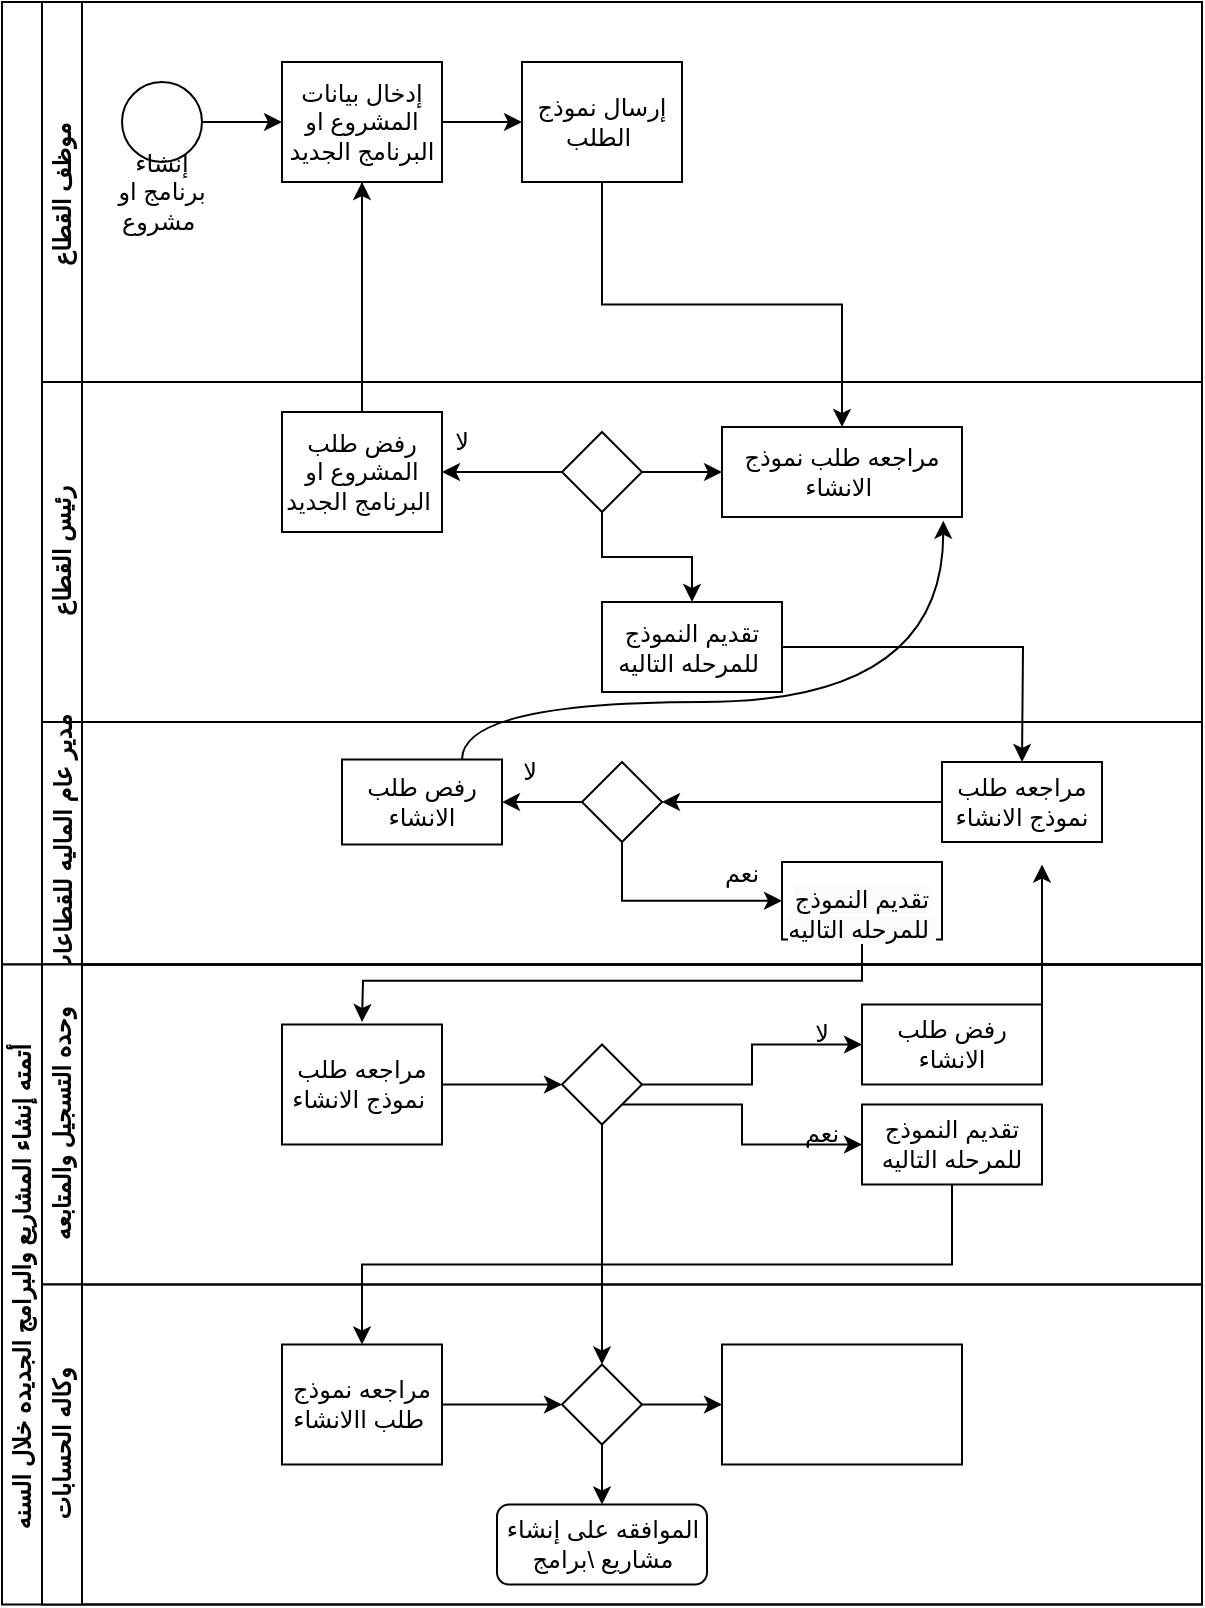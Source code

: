<mxfile version="21.6.9" type="github">
  <diagram id="prtHgNgQTEPvFCAcTncT" name="Page-1">
    <mxGraphModel dx="794" dy="432" grid="1" gridSize="10" guides="1" tooltips="1" connect="1" arrows="1" fold="1" page="1" pageScale="1" pageWidth="827" pageHeight="1169" math="0" shadow="0">
      <root>
        <mxCell id="0" />
        <mxCell id="1" parent="0" />
        <mxCell id="dNxyNK7c78bLwvsdeMH5-19" value="" style="swimlane;html=1;childLayout=stackLayout;resizeParent=1;resizeParentMax=0;horizontal=0;startSize=20;horizontalStack=0;rounded=0;" parent="1" vertex="1">
          <mxGeometry x="120" y="120" width="600" height="481.25" as="geometry" />
        </mxCell>
        <mxCell id="dNxyNK7c78bLwvsdeMH5-27" value="" style="edgeStyle=orthogonalEdgeStyle;rounded=0;orthogonalLoop=1;jettySize=auto;html=1;dashed=1;endArrow=none;endFill=0;" parent="dNxyNK7c78bLwvsdeMH5-19" source="dNxyNK7c78bLwvsdeMH5-24" target="dNxyNK7c78bLwvsdeMH5-26" edge="1">
          <mxGeometry relative="1" as="geometry" />
        </mxCell>
        <mxCell id="dNxyNK7c78bLwvsdeMH5-20" value="موظف القطاع&amp;nbsp;" style="swimlane;html=1;startSize=20;horizontal=0;rounded=0;" parent="dNxyNK7c78bLwvsdeMH5-19" vertex="1">
          <mxGeometry x="20" width="580" height="190" as="geometry" />
        </mxCell>
        <mxCell id="dNxyNK7c78bLwvsdeMH5-25" value="" style="edgeStyle=orthogonalEdgeStyle;rounded=0;orthogonalLoop=1;jettySize=auto;html=1;" parent="dNxyNK7c78bLwvsdeMH5-20" source="dNxyNK7c78bLwvsdeMH5-23" target="dNxyNK7c78bLwvsdeMH5-24" edge="1">
          <mxGeometry relative="1" as="geometry" />
        </mxCell>
        <mxCell id="dNxyNK7c78bLwvsdeMH5-23" value="" style="ellipse;whiteSpace=wrap;html=1;rounded=0;" parent="dNxyNK7c78bLwvsdeMH5-20" vertex="1">
          <mxGeometry x="40" y="40" width="40" height="40" as="geometry" />
        </mxCell>
        <mxCell id="rvNUNP5nha5gO_ySzuQB-44" value="" style="edgeStyle=orthogonalEdgeStyle;rounded=0;orthogonalLoop=1;jettySize=auto;html=1;" edge="1" parent="dNxyNK7c78bLwvsdeMH5-20" source="dNxyNK7c78bLwvsdeMH5-24" target="dNxyNK7c78bLwvsdeMH5-30">
          <mxGeometry relative="1" as="geometry" />
        </mxCell>
        <mxCell id="dNxyNK7c78bLwvsdeMH5-24" value="إدخال بيانات المشروع او البرنامج الجديد" style="rounded=0;whiteSpace=wrap;html=1;fontFamily=Helvetica;fontSize=12;fontColor=#000000;align=center;" parent="dNxyNK7c78bLwvsdeMH5-20" vertex="1">
          <mxGeometry x="120" y="30" width="80" height="60" as="geometry" />
        </mxCell>
        <mxCell id="dNxyNK7c78bLwvsdeMH5-30" value="إرسال نموذج الطلب&amp;nbsp;" style="rounded=0;whiteSpace=wrap;html=1;fontFamily=Helvetica;fontSize=12;fontColor=#000000;align=center;" parent="dNxyNK7c78bLwvsdeMH5-20" vertex="1">
          <mxGeometry x="240" y="30" width="80" height="60" as="geometry" />
        </mxCell>
        <mxCell id="rvNUNP5nha5gO_ySzuQB-38" value="إنشاء برنامج او مشروع&amp;nbsp;" style="text;html=1;strokeColor=none;fillColor=none;align=center;verticalAlign=middle;whiteSpace=wrap;rounded=0;" vertex="1" parent="dNxyNK7c78bLwvsdeMH5-20">
          <mxGeometry x="30" y="80" width="60" height="30" as="geometry" />
        </mxCell>
        <mxCell id="dNxyNK7c78bLwvsdeMH5-21" value="رئيس القطاع" style="swimlane;html=1;startSize=20;horizontal=0;rounded=0;" parent="dNxyNK7c78bLwvsdeMH5-19" vertex="1">
          <mxGeometry x="20" y="190" width="580" height="170" as="geometry" />
        </mxCell>
        <mxCell id="dNxyNK7c78bLwvsdeMH5-29" value="" style="edgeStyle=orthogonalEdgeStyle;rounded=0;orthogonalLoop=1;jettySize=auto;html=1;endArrow=classic;endFill=1;entryX=1;entryY=0.5;entryDx=0;entryDy=0;exitX=0;exitY=0.5;exitDx=0;exitDy=0;" parent="dNxyNK7c78bLwvsdeMH5-21" source="dNxyNK7c78bLwvsdeMH5-28" target="dNxyNK7c78bLwvsdeMH5-26" edge="1">
          <mxGeometry relative="1" as="geometry" />
        </mxCell>
        <mxCell id="dNxyNK7c78bLwvsdeMH5-26" value="رفض طلب المشروع او البرنامج الجديد&amp;nbsp;" style="rounded=0;whiteSpace=wrap;html=1;fontFamily=Helvetica;fontSize=12;fontColor=#000000;align=center;" parent="dNxyNK7c78bLwvsdeMH5-21" vertex="1">
          <mxGeometry x="120" y="15" width="80" height="60" as="geometry" />
        </mxCell>
        <mxCell id="rvNUNP5nha5gO_ySzuQB-55" value="" style="edgeStyle=orthogonalEdgeStyle;rounded=0;orthogonalLoop=1;jettySize=auto;html=1;" edge="1" parent="dNxyNK7c78bLwvsdeMH5-21" source="dNxyNK7c78bLwvsdeMH5-28" target="dNxyNK7c78bLwvsdeMH5-34">
          <mxGeometry relative="1" as="geometry" />
        </mxCell>
        <mxCell id="rvNUNP5nha5gO_ySzuQB-58" value="" style="edgeStyle=orthogonalEdgeStyle;rounded=0;orthogonalLoop=1;jettySize=auto;html=1;" edge="1" parent="dNxyNK7c78bLwvsdeMH5-21" source="dNxyNK7c78bLwvsdeMH5-28" target="rvNUNP5nha5gO_ySzuQB-40">
          <mxGeometry relative="1" as="geometry" />
        </mxCell>
        <mxCell id="dNxyNK7c78bLwvsdeMH5-28" value="" style="rhombus;whiteSpace=wrap;html=1;fontFamily=Helvetica;fontSize=12;fontColor=#000000;align=center;rounded=0;" parent="dNxyNK7c78bLwvsdeMH5-21" vertex="1">
          <mxGeometry x="260" y="25" width="40" height="40" as="geometry" />
        </mxCell>
        <mxCell id="rvNUNP5nha5gO_ySzuQB-40" value="مراجعه طلب نموذج الانشاء&amp;nbsp;" style="whiteSpace=wrap;html=1;fontColor=#000000;rounded=0;" vertex="1" parent="dNxyNK7c78bLwvsdeMH5-21">
          <mxGeometry x="340" y="22.5" width="120" height="45" as="geometry" />
        </mxCell>
        <mxCell id="rvNUNP5nha5gO_ySzuQB-49" value="لا" style="text;html=1;strokeColor=none;fillColor=none;align=center;verticalAlign=middle;whiteSpace=wrap;rounded=0;" vertex="1" parent="dNxyNK7c78bLwvsdeMH5-21">
          <mxGeometry x="180" y="15" width="60" height="30" as="geometry" />
        </mxCell>
        <mxCell id="dNxyNK7c78bLwvsdeMH5-34" value="تقديم النموذج للمرحله التاليه&amp;nbsp;" style="rounded=0;whiteSpace=wrap;html=1;fontFamily=Helvetica;fontSize=12;fontColor=#000000;align=center;" parent="dNxyNK7c78bLwvsdeMH5-21" vertex="1">
          <mxGeometry x="280" y="110" width="90" height="45" as="geometry" />
        </mxCell>
        <mxCell id="rvNUNP5nha5gO_ySzuQB-45" style="edgeStyle=orthogonalEdgeStyle;rounded=0;orthogonalLoop=1;jettySize=auto;html=1;exitX=0.5;exitY=1;exitDx=0;exitDy=0;" edge="1" parent="dNxyNK7c78bLwvsdeMH5-19" source="dNxyNK7c78bLwvsdeMH5-30" target="rvNUNP5nha5gO_ySzuQB-40">
          <mxGeometry relative="1" as="geometry" />
        </mxCell>
        <mxCell id="rvNUNP5nha5gO_ySzuQB-48" value="" style="edgeStyle=orthogonalEdgeStyle;rounded=0;orthogonalLoop=1;jettySize=auto;html=1;" edge="1" parent="dNxyNK7c78bLwvsdeMH5-19" source="dNxyNK7c78bLwvsdeMH5-26" target="dNxyNK7c78bLwvsdeMH5-24">
          <mxGeometry relative="1" as="geometry" />
        </mxCell>
        <mxCell id="dNxyNK7c78bLwvsdeMH5-22" value="مدير عام الماليه للقطاعات&amp;nbsp;" style="swimlane;html=1;startSize=20;horizontal=0;rounded=0;" parent="dNxyNK7c78bLwvsdeMH5-19" vertex="1">
          <mxGeometry x="20" y="360" width="580" height="121.25" as="geometry">
            <mxRectangle x="20" y="240" width="430" height="30" as="alternateBounds" />
          </mxGeometry>
        </mxCell>
        <mxCell id="rvNUNP5nha5gO_ySzuQB-56" value="مراجعه طلب نموذج الانشاء" style="rounded=0;whiteSpace=wrap;html=1;fontFamily=Helvetica;fontSize=12;fontColor=#000000;align=center;" vertex="1" parent="dNxyNK7c78bLwvsdeMH5-22">
          <mxGeometry x="450" y="20" width="80" height="40" as="geometry" />
        </mxCell>
        <mxCell id="dNxyNK7c78bLwvsdeMH5-38" style="edgeStyle=orthogonalEdgeStyle;rounded=0;orthogonalLoop=1;jettySize=auto;html=1;endArrow=classic;endFill=1;exitX=0;exitY=0.5;exitDx=0;exitDy=0;entryX=1;entryY=0.5;entryDx=0;entryDy=0;" parent="dNxyNK7c78bLwvsdeMH5-22" source="rvNUNP5nha5gO_ySzuQB-56" target="dNxyNK7c78bLwvsdeMH5-36" edge="1">
          <mxGeometry relative="1" as="geometry">
            <Array as="points" />
            <mxPoint x="450" y="60" as="sourcePoint" />
            <mxPoint x="225" y="50" as="targetPoint" />
          </mxGeometry>
        </mxCell>
        <mxCell id="rvNUNP5nha5gO_ySzuQB-66" value="" style="edgeStyle=orthogonalEdgeStyle;rounded=0;orthogonalLoop=1;jettySize=auto;html=1;" edge="1" parent="dNxyNK7c78bLwvsdeMH5-22" source="dNxyNK7c78bLwvsdeMH5-36" target="rvNUNP5nha5gO_ySzuQB-65">
          <mxGeometry relative="1" as="geometry" />
        </mxCell>
        <mxCell id="dNxyNK7c78bLwvsdeMH5-36" value="" style="rhombus;whiteSpace=wrap;html=1;fontFamily=Helvetica;fontSize=12;fontColor=#000000;align=center;rounded=0;" parent="dNxyNK7c78bLwvsdeMH5-22" vertex="1">
          <mxGeometry x="270" y="20" width="40" height="40" as="geometry" />
        </mxCell>
        <mxCell id="rvNUNP5nha5gO_ySzuQB-65" value="رفص طلب الانشاء" style="whiteSpace=wrap;html=1;fontColor=#000000;rounded=0;" vertex="1" parent="dNxyNK7c78bLwvsdeMH5-22">
          <mxGeometry x="150" y="18.75" width="80" height="42.5" as="geometry" />
        </mxCell>
        <mxCell id="rvNUNP5nha5gO_ySzuQB-67" value="لا" style="text;html=1;strokeColor=none;fillColor=none;align=center;verticalAlign=middle;whiteSpace=wrap;rounded=0;" vertex="1" parent="dNxyNK7c78bLwvsdeMH5-22">
          <mxGeometry x="214" y="10" width="60" height="30" as="geometry" />
        </mxCell>
        <mxCell id="rvNUNP5nha5gO_ySzuQB-77" style="edgeStyle=orthogonalEdgeStyle;rounded=0;orthogonalLoop=1;jettySize=auto;html=1;exitX=0.5;exitY=1;exitDx=0;exitDy=0;" edge="1" parent="dNxyNK7c78bLwvsdeMH5-22" source="rvNUNP5nha5gO_ySzuQB-72">
          <mxGeometry relative="1" as="geometry">
            <mxPoint x="160" y="150" as="targetPoint" />
          </mxGeometry>
        </mxCell>
        <mxCell id="rvNUNP5nha5gO_ySzuQB-72" value="&lt;br&gt;&lt;span style=&quot;color: rgb(0, 0, 0); font-family: Helvetica; font-size: 12px; font-style: normal; font-variant-ligatures: normal; font-variant-caps: normal; letter-spacing: normal; orphans: 2; text-align: center; text-indent: 0px; text-transform: none; widows: 2; word-spacing: 0px; -webkit-text-stroke-width: 0px; background-color: rgb(251, 251, 251); text-decoration-thickness: initial; text-decoration-style: initial; text-decoration-color: initial; float: none; display: inline !important;&quot;&gt;تقديم النموذج للمرحله التاليه&amp;nbsp;&lt;/span&gt;&lt;br&gt;" style="rounded=0;whiteSpace=wrap;html=1;" vertex="1" parent="dNxyNK7c78bLwvsdeMH5-22">
          <mxGeometry x="370" y="70" width="80" height="38.75" as="geometry" />
        </mxCell>
        <mxCell id="rvNUNP5nha5gO_ySzuQB-73" style="edgeStyle=orthogonalEdgeStyle;rounded=0;orthogonalLoop=1;jettySize=auto;html=1;entryX=0;entryY=0.5;entryDx=0;entryDy=0;exitX=0.5;exitY=1;exitDx=0;exitDy=0;" edge="1" parent="dNxyNK7c78bLwvsdeMH5-22" source="dNxyNK7c78bLwvsdeMH5-36" target="rvNUNP5nha5gO_ySzuQB-72">
          <mxGeometry relative="1" as="geometry">
            <mxPoint x="290" y="70" as="sourcePoint" />
          </mxGeometry>
        </mxCell>
        <mxCell id="rvNUNP5nha5gO_ySzuQB-74" value="نعم" style="text;html=1;strokeColor=none;fillColor=none;align=center;verticalAlign=middle;whiteSpace=wrap;rounded=0;" vertex="1" parent="dNxyNK7c78bLwvsdeMH5-22">
          <mxGeometry x="320" y="61.25" width="60" height="30" as="geometry" />
        </mxCell>
        <mxCell id="rvNUNP5nha5gO_ySzuQB-57" value="" style="edgeStyle=orthogonalEdgeStyle;rounded=0;orthogonalLoop=1;jettySize=auto;html=1;" edge="1" parent="dNxyNK7c78bLwvsdeMH5-19" source="dNxyNK7c78bLwvsdeMH5-34">
          <mxGeometry relative="1" as="geometry">
            <mxPoint x="510" y="380" as="targetPoint" />
          </mxGeometry>
        </mxCell>
        <mxCell id="rvNUNP5nha5gO_ySzuQB-89" style="edgeStyle=orthogonalEdgeStyle;orthogonalLoop=1;jettySize=auto;html=1;exitX=0.75;exitY=0;exitDx=0;exitDy=0;entryX=0.922;entryY=1.041;entryDx=0;entryDy=0;entryPerimeter=0;curved=1;rounded=0;" edge="1" parent="dNxyNK7c78bLwvsdeMH5-19" source="rvNUNP5nha5gO_ySzuQB-65" target="rvNUNP5nha5gO_ySzuQB-40">
          <mxGeometry relative="1" as="geometry">
            <Array as="points">
              <mxPoint x="230" y="350" />
              <mxPoint x="471" y="350" />
            </Array>
          </mxGeometry>
        </mxCell>
        <mxCell id="rvNUNP5nha5gO_ySzuQB-2" value="أتمته إنشاء المشاريع والبرامج الجديده خلال السنه&amp;nbsp;&lt;br&gt;" style="swimlane;html=1;childLayout=stackLayout;resizeParent=1;resizeParentMax=0;horizontal=0;startSize=20;horizontalStack=0;rounded=0;" vertex="1" parent="1">
          <mxGeometry x="120" y="601.25" width="600" height="320" as="geometry">
            <mxRectangle x="120" y="600" width="40" height="230" as="alternateBounds" />
          </mxGeometry>
        </mxCell>
        <mxCell id="rvNUNP5nha5gO_ySzuQB-59" value="وحده التسجيل والمتابعه" style="swimlane;html=1;startSize=20;horizontal=0;rounded=0;" vertex="1" parent="rvNUNP5nha5gO_ySzuQB-2">
          <mxGeometry x="20" width="580" height="160" as="geometry" />
        </mxCell>
        <mxCell id="rvNUNP5nha5gO_ySzuQB-60" value="" style="edgeStyle=orthogonalEdgeStyle;rounded=0;orthogonalLoop=1;jettySize=auto;html=1;endArrow=classic;endFill=1;" edge="1" parent="rvNUNP5nha5gO_ySzuQB-59" source="rvNUNP5nha5gO_ySzuQB-61" target="rvNUNP5nha5gO_ySzuQB-62">
          <mxGeometry relative="1" as="geometry" />
        </mxCell>
        <mxCell id="rvNUNP5nha5gO_ySzuQB-61" value="مراجعه طلب نموذج الانشاء&amp;nbsp;" style="rounded=0;whiteSpace=wrap;html=1;fontFamily=Helvetica;fontSize=12;fontColor=#000000;align=center;" vertex="1" parent="rvNUNP5nha5gO_ySzuQB-59">
          <mxGeometry x="120" y="30" width="80" height="60" as="geometry" />
        </mxCell>
        <mxCell id="rvNUNP5nha5gO_ySzuQB-79" value="" style="edgeStyle=orthogonalEdgeStyle;rounded=0;orthogonalLoop=1;jettySize=auto;html=1;" edge="1" parent="rvNUNP5nha5gO_ySzuQB-59" source="rvNUNP5nha5gO_ySzuQB-62" target="rvNUNP5nha5gO_ySzuQB-78">
          <mxGeometry relative="1" as="geometry" />
        </mxCell>
        <mxCell id="rvNUNP5nha5gO_ySzuQB-62" value="" style="rhombus;whiteSpace=wrap;html=1;fontFamily=Helvetica;fontSize=12;fontColor=#000000;align=center;rounded=0;" vertex="1" parent="rvNUNP5nha5gO_ySzuQB-59">
          <mxGeometry x="260" y="40" width="40" height="40" as="geometry" />
        </mxCell>
        <mxCell id="rvNUNP5nha5gO_ySzuQB-90" style="edgeStyle=orthogonalEdgeStyle;rounded=0;orthogonalLoop=1;jettySize=auto;html=1;exitX=1;exitY=0;exitDx=0;exitDy=0;" edge="1" parent="rvNUNP5nha5gO_ySzuQB-59" source="rvNUNP5nha5gO_ySzuQB-78">
          <mxGeometry relative="1" as="geometry">
            <mxPoint x="500" y="-50" as="targetPoint" />
          </mxGeometry>
        </mxCell>
        <mxCell id="rvNUNP5nha5gO_ySzuQB-78" value="رفض طلب الانشاء" style="whiteSpace=wrap;html=1;fontColor=#000000;rounded=0;" vertex="1" parent="rvNUNP5nha5gO_ySzuQB-59">
          <mxGeometry x="410" y="20" width="90" height="40" as="geometry" />
        </mxCell>
        <mxCell id="rvNUNP5nha5gO_ySzuQB-84" value="لا" style="text;html=1;strokeColor=none;fillColor=none;align=center;verticalAlign=middle;whiteSpace=wrap;rounded=0;" vertex="1" parent="rvNUNP5nha5gO_ySzuQB-59">
          <mxGeometry x="360" y="20" width="60" height="30" as="geometry" />
        </mxCell>
        <mxCell id="rvNUNP5nha5gO_ySzuQB-85" value="نعم" style="text;html=1;strokeColor=none;fillColor=none;align=center;verticalAlign=middle;whiteSpace=wrap;rounded=0;" vertex="1" parent="rvNUNP5nha5gO_ySzuQB-59">
          <mxGeometry x="360" y="70" width="60" height="30" as="geometry" />
        </mxCell>
        <mxCell id="rvNUNP5nha5gO_ySzuQB-86" value="" style="edgeStyle=orthogonalEdgeStyle;rounded=0;orthogonalLoop=1;jettySize=auto;html=1;exitX=1;exitY=1;exitDx=0;exitDy=0;" edge="1" parent="rvNUNP5nha5gO_ySzuQB-59" source="rvNUNP5nha5gO_ySzuQB-62">
          <mxGeometry relative="1" as="geometry">
            <mxPoint x="410" y="90" as="targetPoint" />
            <mxPoint x="430" y="670" as="sourcePoint" />
            <Array as="points">
              <mxPoint x="350" y="70" />
              <mxPoint x="350" y="90" />
            </Array>
          </mxGeometry>
        </mxCell>
        <mxCell id="rvNUNP5nha5gO_ySzuQB-87" value="تقديم النموذج للمرحله التاليه" style="rounded=0;whiteSpace=wrap;html=1;" vertex="1" parent="rvNUNP5nha5gO_ySzuQB-59">
          <mxGeometry x="410" y="70" width="90" height="40" as="geometry" />
        </mxCell>
        <mxCell id="rvNUNP5nha5gO_ySzuQB-14" value="وكاله الحسابات" style="swimlane;html=1;startSize=20;horizontal=0;rounded=0;" vertex="1" parent="rvNUNP5nha5gO_ySzuQB-2">
          <mxGeometry x="20" y="160" width="580" height="160" as="geometry" />
        </mxCell>
        <mxCell id="rvNUNP5nha5gO_ySzuQB-15" value="" style="edgeStyle=orthogonalEdgeStyle;rounded=0;orthogonalLoop=1;jettySize=auto;html=1;endArrow=classic;endFill=1;" edge="1" parent="rvNUNP5nha5gO_ySzuQB-14" source="rvNUNP5nha5gO_ySzuQB-16" target="rvNUNP5nha5gO_ySzuQB-17">
          <mxGeometry relative="1" as="geometry" />
        </mxCell>
        <mxCell id="rvNUNP5nha5gO_ySzuQB-16" value="مراجعه نموذج طلب االانشاء&amp;nbsp;" style="rounded=0;whiteSpace=wrap;html=1;fontFamily=Helvetica;fontSize=12;fontColor=#000000;align=center;" vertex="1" parent="rvNUNP5nha5gO_ySzuQB-14">
          <mxGeometry x="120" y="30" width="80" height="60" as="geometry" />
        </mxCell>
        <mxCell id="rvNUNP5nha5gO_ySzuQB-94" value="" style="edgeStyle=orthogonalEdgeStyle;rounded=0;orthogonalLoop=1;jettySize=auto;html=1;" edge="1" parent="rvNUNP5nha5gO_ySzuQB-14" source="rvNUNP5nha5gO_ySzuQB-17" target="rvNUNP5nha5gO_ySzuQB-93">
          <mxGeometry relative="1" as="geometry" />
        </mxCell>
        <mxCell id="rvNUNP5nha5gO_ySzuQB-17" value="" style="rhombus;whiteSpace=wrap;html=1;fontFamily=Helvetica;fontSize=12;fontColor=#000000;align=center;rounded=0;" vertex="1" parent="rvNUNP5nha5gO_ySzuQB-14">
          <mxGeometry x="260" y="40" width="40" height="40" as="geometry" />
        </mxCell>
        <mxCell id="rvNUNP5nha5gO_ySzuQB-92" value="الموافقه على إنشاء مشاريع \برامج" style="rounded=1;whiteSpace=wrap;html=1;" vertex="1" parent="rvNUNP5nha5gO_ySzuQB-14">
          <mxGeometry x="227.5" y="110" width="105" height="40" as="geometry" />
        </mxCell>
        <mxCell id="rvNUNP5nha5gO_ySzuQB-5" style="edgeStyle=orthogonalEdgeStyle;rounded=0;orthogonalLoop=1;jettySize=auto;html=1;endArrow=classic;endFill=1;" edge="1" parent="rvNUNP5nha5gO_ySzuQB-14" source="rvNUNP5nha5gO_ySzuQB-17" target="rvNUNP5nha5gO_ySzuQB-92">
          <mxGeometry relative="1" as="geometry">
            <mxPoint x="280" y="100" as="targetPoint" />
          </mxGeometry>
        </mxCell>
        <mxCell id="rvNUNP5nha5gO_ySzuQB-93" value="" style="whiteSpace=wrap;html=1;fontColor=#000000;rounded=0;" vertex="1" parent="rvNUNP5nha5gO_ySzuQB-14">
          <mxGeometry x="340" y="30" width="120" height="60" as="geometry" />
        </mxCell>
        <mxCell id="rvNUNP5nha5gO_ySzuQB-80" value="" style="edgeStyle=orthogonalEdgeStyle;rounded=0;orthogonalLoop=1;jettySize=auto;html=1;" edge="1" parent="rvNUNP5nha5gO_ySzuQB-2" source="rvNUNP5nha5gO_ySzuQB-62" target="rvNUNP5nha5gO_ySzuQB-17">
          <mxGeometry relative="1" as="geometry" />
        </mxCell>
        <mxCell id="rvNUNP5nha5gO_ySzuQB-91" style="edgeStyle=orthogonalEdgeStyle;rounded=0;orthogonalLoop=1;jettySize=auto;html=1;exitX=0.5;exitY=1;exitDx=0;exitDy=0;" edge="1" parent="rvNUNP5nha5gO_ySzuQB-2" source="rvNUNP5nha5gO_ySzuQB-87" target="rvNUNP5nha5gO_ySzuQB-16">
          <mxGeometry relative="1" as="geometry" />
        </mxCell>
      </root>
    </mxGraphModel>
  </diagram>
</mxfile>
